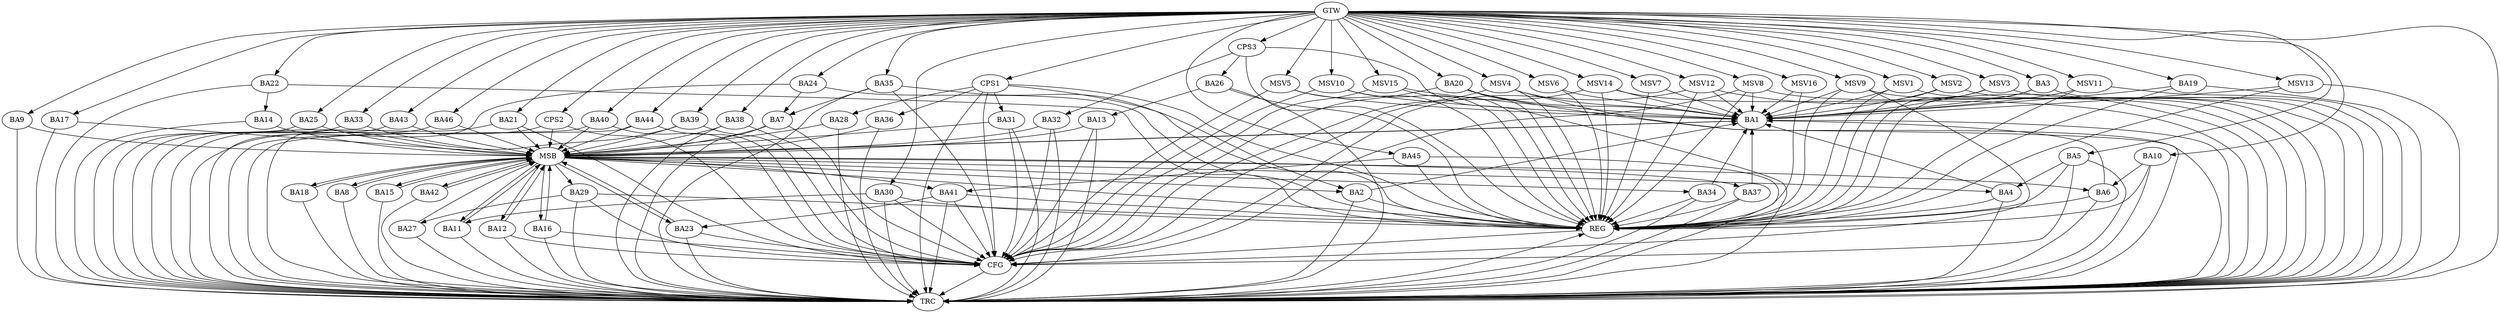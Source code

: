 strict digraph G {
  BA1 [ label="BA1" ];
  BA2 [ label="BA2" ];
  BA3 [ label="BA3" ];
  BA4 [ label="BA4" ];
  BA5 [ label="BA5" ];
  BA6 [ label="BA6" ];
  BA7 [ label="BA7" ];
  BA8 [ label="BA8" ];
  BA9 [ label="BA9" ];
  BA10 [ label="BA10" ];
  BA11 [ label="BA11" ];
  BA12 [ label="BA12" ];
  BA13 [ label="BA13" ];
  BA14 [ label="BA14" ];
  BA15 [ label="BA15" ];
  BA16 [ label="BA16" ];
  BA17 [ label="BA17" ];
  BA18 [ label="BA18" ];
  BA19 [ label="BA19" ];
  BA20 [ label="BA20" ];
  BA21 [ label="BA21" ];
  BA22 [ label="BA22" ];
  BA23 [ label="BA23" ];
  BA24 [ label="BA24" ];
  BA25 [ label="BA25" ];
  BA26 [ label="BA26" ];
  BA27 [ label="BA27" ];
  BA28 [ label="BA28" ];
  BA29 [ label="BA29" ];
  BA30 [ label="BA30" ];
  BA31 [ label="BA31" ];
  BA32 [ label="BA32" ];
  BA33 [ label="BA33" ];
  BA34 [ label="BA34" ];
  BA35 [ label="BA35" ];
  BA36 [ label="BA36" ];
  BA37 [ label="BA37" ];
  BA38 [ label="BA38" ];
  BA39 [ label="BA39" ];
  BA40 [ label="BA40" ];
  BA41 [ label="BA41" ];
  BA42 [ label="BA42" ];
  BA43 [ label="BA43" ];
  BA44 [ label="BA44" ];
  BA45 [ label="BA45" ];
  BA46 [ label="BA46" ];
  CPS1 [ label="CPS1" ];
  CPS2 [ label="CPS2" ];
  CPS3 [ label="CPS3" ];
  GTW [ label="GTW" ];
  REG [ label="REG" ];
  MSB [ label="MSB" ];
  CFG [ label="CFG" ];
  TRC [ label="TRC" ];
  MSV1 [ label="MSV1" ];
  MSV2 [ label="MSV2" ];
  MSV3 [ label="MSV3" ];
  MSV4 [ label="MSV4" ];
  MSV5 [ label="MSV5" ];
  MSV6 [ label="MSV6" ];
  MSV7 [ label="MSV7" ];
  MSV8 [ label="MSV8" ];
  MSV9 [ label="MSV9" ];
  MSV10 [ label="MSV10" ];
  MSV11 [ label="MSV11" ];
  MSV12 [ label="MSV12" ];
  MSV13 [ label="MSV13" ];
  MSV14 [ label="MSV14" ];
  MSV15 [ label="MSV15" ];
  MSV16 [ label="MSV16" ];
  BA2 -> BA1;
  BA3 -> BA1;
  BA4 -> BA1;
  BA5 -> BA4;
  BA6 -> BA1;
  BA10 -> BA6;
  BA19 -> BA1;
  BA20 -> BA1;
  BA22 -> BA14;
  BA24 -> BA7;
  BA26 -> BA13;
  BA29 -> BA27;
  BA30 -> BA11;
  BA34 -> BA1;
  BA35 -> BA7;
  BA37 -> BA1;
  BA41 -> BA23;
  BA45 -> BA41;
  CPS1 -> BA31;
  CPS1 -> BA28;
  CPS1 -> BA2;
  CPS1 -> BA36;
  CPS3 -> BA26;
  CPS3 -> BA32;
  GTW -> BA3;
  GTW -> BA5;
  GTW -> BA9;
  GTW -> BA10;
  GTW -> BA17;
  GTW -> BA19;
  GTW -> BA20;
  GTW -> BA21;
  GTW -> BA22;
  GTW -> BA24;
  GTW -> BA25;
  GTW -> BA30;
  GTW -> BA33;
  GTW -> BA35;
  GTW -> BA38;
  GTW -> BA39;
  GTW -> BA40;
  GTW -> BA43;
  GTW -> BA44;
  GTW -> BA45;
  GTW -> BA46;
  GTW -> CPS1;
  GTW -> CPS2;
  GTW -> CPS3;
  BA2 -> REG;
  BA3 -> REG;
  BA4 -> REG;
  BA5 -> REG;
  BA6 -> REG;
  BA10 -> REG;
  BA19 -> REG;
  BA20 -> REG;
  BA22 -> REG;
  BA24 -> REG;
  BA26 -> REG;
  BA29 -> REG;
  BA30 -> REG;
  BA34 -> REG;
  BA35 -> REG;
  BA37 -> REG;
  BA41 -> REG;
  BA45 -> REG;
  CPS1 -> REG;
  CPS3 -> REG;
  BA1 -> MSB;
  MSB -> BA2;
  MSB -> REG;
  BA7 -> MSB;
  MSB -> BA6;
  BA8 -> MSB;
  BA9 -> MSB;
  MSB -> BA8;
  BA11 -> MSB;
  BA12 -> MSB;
  MSB -> BA11;
  BA13 -> MSB;
  BA14 -> MSB;
  MSB -> BA1;
  BA15 -> MSB;
  BA16 -> MSB;
  BA17 -> MSB;
  MSB -> BA12;
  BA18 -> MSB;
  BA21 -> MSB;
  BA23 -> MSB;
  BA25 -> MSB;
  BA27 -> MSB;
  BA28 -> MSB;
  MSB -> BA18;
  BA31 -> MSB;
  MSB -> BA29;
  BA32 -> MSB;
  MSB -> BA4;
  BA33 -> MSB;
  BA36 -> MSB;
  MSB -> BA34;
  BA38 -> MSB;
  BA39 -> MSB;
  BA40 -> MSB;
  MSB -> BA15;
  BA42 -> MSB;
  BA43 -> MSB;
  MSB -> BA41;
  BA44 -> MSB;
  BA46 -> MSB;
  MSB -> BA23;
  CPS2 -> MSB;
  MSB -> BA37;
  MSB -> BA16;
  MSB -> BA42;
  BA20 -> CFG;
  BA40 -> CFG;
  BA39 -> CFG;
  BA23 -> CFG;
  BA44 -> CFG;
  BA30 -> CFG;
  BA35 -> CFG;
  BA16 -> CFG;
  BA31 -> CFG;
  CPS2 -> CFG;
  BA41 -> CFG;
  BA12 -> CFG;
  BA21 -> CFG;
  BA5 -> CFG;
  BA32 -> CFG;
  BA7 -> CFG;
  BA13 -> CFG;
  BA29 -> CFG;
  CPS1 -> CFG;
  BA38 -> CFG;
  REG -> CFG;
  BA1 -> TRC;
  BA2 -> TRC;
  BA3 -> TRC;
  BA4 -> TRC;
  BA5 -> TRC;
  BA6 -> TRC;
  BA7 -> TRC;
  BA8 -> TRC;
  BA9 -> TRC;
  BA10 -> TRC;
  BA11 -> TRC;
  BA12 -> TRC;
  BA13 -> TRC;
  BA14 -> TRC;
  BA15 -> TRC;
  BA16 -> TRC;
  BA17 -> TRC;
  BA18 -> TRC;
  BA19 -> TRC;
  BA20 -> TRC;
  BA21 -> TRC;
  BA22 -> TRC;
  BA23 -> TRC;
  BA24 -> TRC;
  BA25 -> TRC;
  BA26 -> TRC;
  BA27 -> TRC;
  BA28 -> TRC;
  BA29 -> TRC;
  BA30 -> TRC;
  BA31 -> TRC;
  BA32 -> TRC;
  BA33 -> TRC;
  BA34 -> TRC;
  BA35 -> TRC;
  BA36 -> TRC;
  BA37 -> TRC;
  BA38 -> TRC;
  BA39 -> TRC;
  BA40 -> TRC;
  BA41 -> TRC;
  BA42 -> TRC;
  BA43 -> TRC;
  BA44 -> TRC;
  BA45 -> TRC;
  BA46 -> TRC;
  CPS1 -> TRC;
  CPS2 -> TRC;
  CPS3 -> TRC;
  GTW -> TRC;
  CFG -> TRC;
  TRC -> REG;
  MSV1 -> BA1;
  GTW -> MSV1;
  MSV1 -> REG;
  MSV1 -> TRC;
  MSV2 -> BA1;
  GTW -> MSV2;
  MSV2 -> REG;
  MSV2 -> TRC;
  MSV3 -> BA1;
  MSV4 -> BA1;
  GTW -> MSV3;
  MSV3 -> REG;
  MSV3 -> TRC;
  GTW -> MSV4;
  MSV4 -> REG;
  MSV4 -> TRC;
  MSV4 -> CFG;
  MSV5 -> BA1;
  GTW -> MSV5;
  MSV5 -> REG;
  MSV5 -> CFG;
  MSV6 -> BA1;
  GTW -> MSV6;
  MSV6 -> REG;
  MSV7 -> BA1;
  GTW -> MSV7;
  MSV7 -> REG;
  MSV8 -> BA1;
  GTW -> MSV8;
  MSV8 -> REG;
  MSV8 -> TRC;
  MSV8 -> CFG;
  MSV9 -> BA1;
  MSV10 -> BA1;
  GTW -> MSV9;
  MSV9 -> REG;
  MSV9 -> TRC;
  MSV9 -> CFG;
  GTW -> MSV10;
  MSV10 -> REG;
  MSV10 -> CFG;
  MSV11 -> BA1;
  MSV12 -> BA1;
  GTW -> MSV11;
  MSV11 -> REG;
  MSV11 -> TRC;
  GTW -> MSV12;
  MSV12 -> REG;
  MSV12 -> TRC;
  MSV12 -> CFG;
  MSV13 -> BA1;
  GTW -> MSV13;
  MSV13 -> REG;
  MSV13 -> TRC;
  MSV14 -> BA1;
  MSV15 -> BA1;
  MSV16 -> BA1;
  GTW -> MSV14;
  MSV14 -> REG;
  MSV14 -> TRC;
  MSV14 -> CFG;
  GTW -> MSV15;
  MSV15 -> REG;
  MSV15 -> CFG;
  GTW -> MSV16;
  MSV16 -> REG;
}
